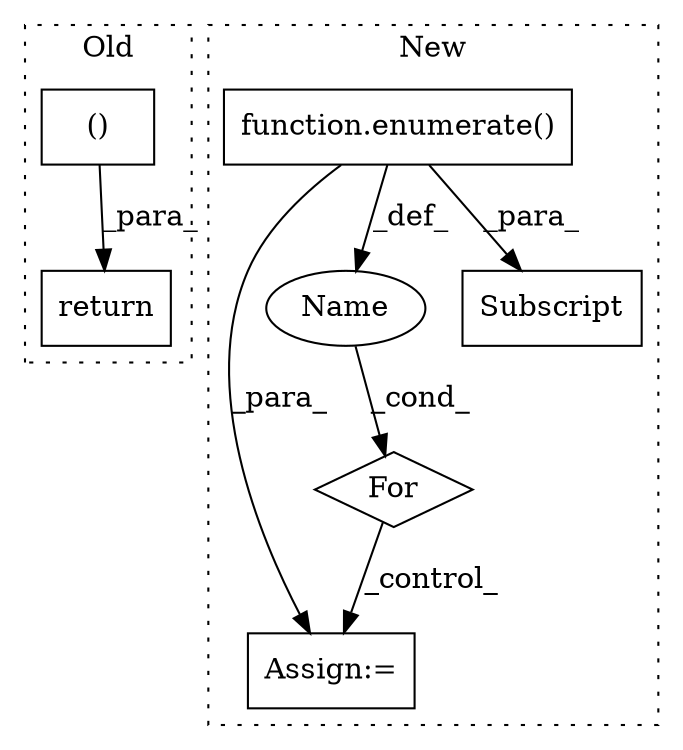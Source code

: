digraph G {
subgraph cluster0 {
1 [label="()" a="54" s="4316" l="58" shape="box"];
7 [label="return" a="93" s="4300" l="7" shape="box"];
label = "Old";
style="dotted";
}
subgraph cluster1 {
2 [label="function.enumerate()" a="75" s="4898,4957" l="10,1" shape="box"];
3 [label="For" a="107" s="5598,5683" l="4,18" shape="diamond"];
4 [label="Assign:=" a="68" s="5718" l="3" shape="box"];
5 [label="Name" a="87" s="5602" l="1" shape="ellipse"];
6 [label="Subscript" a="63" s="5437,0" l="17,0" shape="box"];
label = "New";
style="dotted";
}
1 -> 7 [label="_para_"];
2 -> 5 [label="_def_"];
2 -> 4 [label="_para_"];
2 -> 6 [label="_para_"];
3 -> 4 [label="_control_"];
5 -> 3 [label="_cond_"];
}